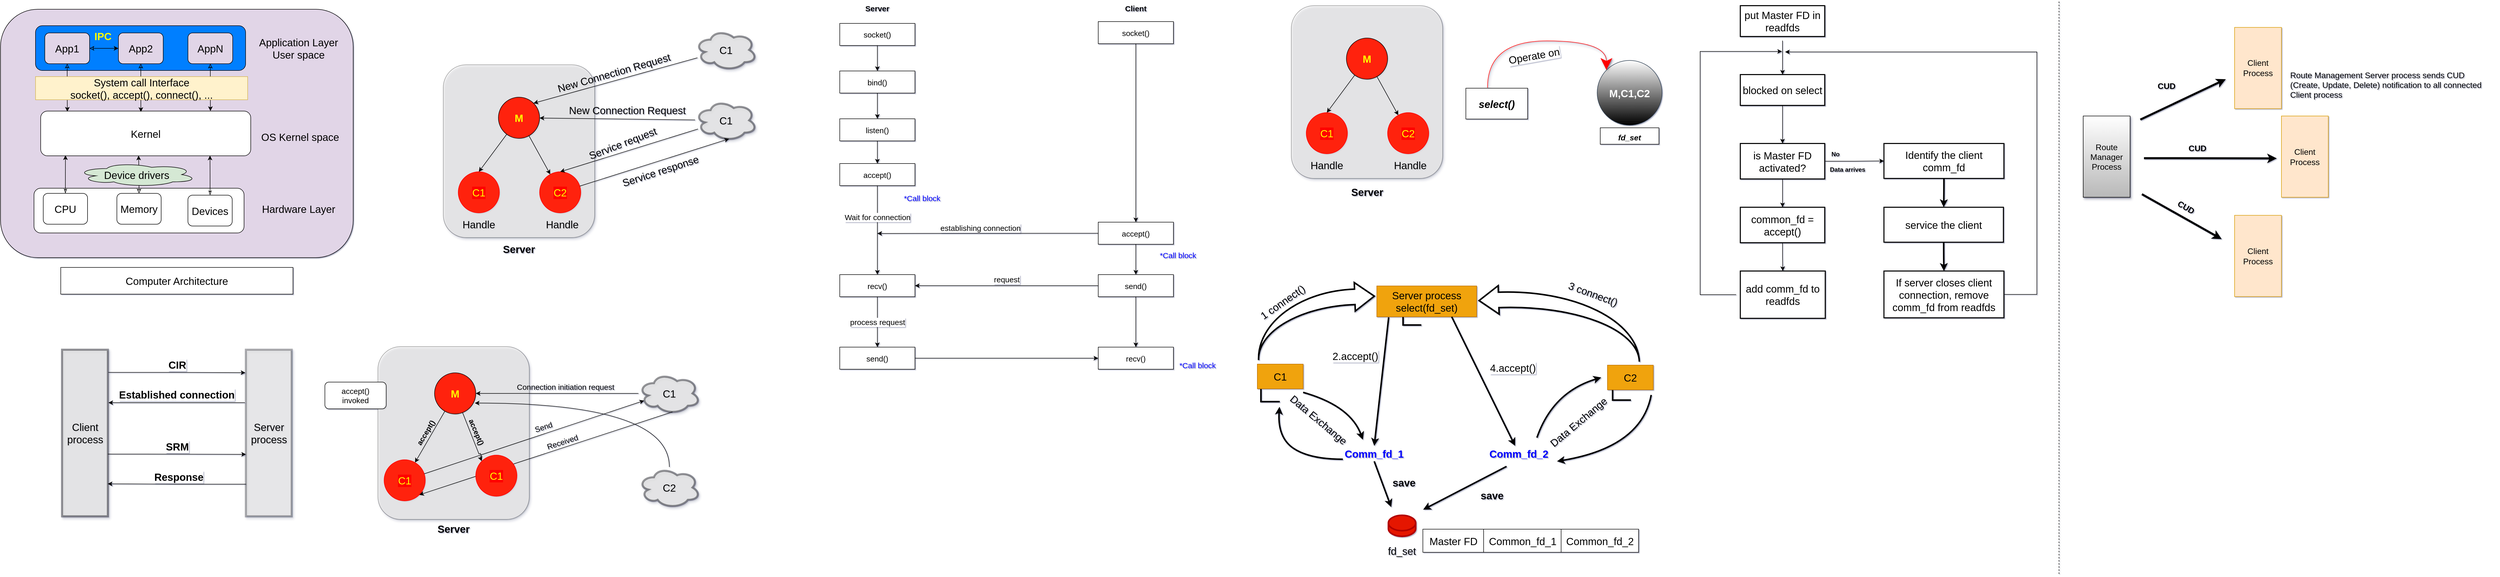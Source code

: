 <mxfile version="20.5.3" type="device"><diagram id="HUkbT1Ny8ifAl-8iBvwa" name="Page-1"><mxGraphModel dx="1184" dy="648" grid="0" gridSize="10" guides="1" tooltips="1" connect="1" arrows="1" fold="1" page="1" pageScale="1" pageWidth="1654" pageHeight="1169" math="0" shadow="1"><root><mxCell id="0"/><mxCell id="1" parent="0"/><mxCell id="kJW0-UCSUjA7DMB0LuVY-1" value="" style="rounded=1;whiteSpace=wrap;html=1;fillColor=#E1D5E7;" parent="1" vertex="1"><mxGeometry x="61" y="42" width="685" height="483" as="geometry"/></mxCell><mxCell id="kJW0-UCSUjA7DMB0LuVY-3" value="&lt;font style=&quot;font-size: 20px;&quot;&gt;Kernel&lt;/font&gt;" style="rounded=1;whiteSpace=wrap;html=1;" parent="1" vertex="1"><mxGeometry x="139" y="240" width="408" height="87" as="geometry"/></mxCell><mxCell id="kJW0-UCSUjA7DMB0LuVY-5" value="Application Layer&lt;br&gt;User space" style="text;html=1;strokeColor=none;fillColor=none;align=center;verticalAlign=middle;whiteSpace=wrap;rounded=0;fontSize=20;" parent="1" vertex="1"><mxGeometry x="557" y="102.5" width="166" height="30" as="geometry"/></mxCell><mxCell id="kJW0-UCSUjA7DMB0LuVY-6" value="OS Kernel space" style="text;html=1;strokeColor=none;fillColor=none;align=center;verticalAlign=middle;whiteSpace=wrap;rounded=0;fontSize=20;" parent="1" vertex="1"><mxGeometry x="560" y="274.5" width="166" height="30" as="geometry"/></mxCell><mxCell id="kJW0-UCSUjA7DMB0LuVY-7" value="Hardware Layer" style="text;html=1;strokeColor=none;fillColor=none;align=center;verticalAlign=middle;whiteSpace=wrap;rounded=0;fontSize=20;" parent="1" vertex="1"><mxGeometry x="557" y="415" width="166" height="30" as="geometry"/></mxCell><mxCell id="kJW0-UCSUjA7DMB0LuVY-11" value="Computer Architecture" style="rounded=0;whiteSpace=wrap;html=1;fontSize=20;" parent="1" vertex="1"><mxGeometry x="178" y="544" width="451" height="52" as="geometry"/></mxCell><mxCell id="kJW0-UCSUjA7DMB0LuVY-19" value="" style="group" parent="1" vertex="1" connectable="0"><mxGeometry x="129" y="74" width="408" height="87" as="geometry"/></mxCell><mxCell id="kJW0-UCSUjA7DMB0LuVY-2" value="&lt;font style=&quot;font-size: 20px;&quot;&gt;...&lt;/font&gt;" style="rounded=1;whiteSpace=wrap;html=1;fillColor=#007FFF;" parent="kJW0-UCSUjA7DMB0LuVY-19" vertex="1"><mxGeometry width="408" height="87" as="geometry"/></mxCell><mxCell id="kJW0-UCSUjA7DMB0LuVY-25" style="edgeStyle=orthogonalEdgeStyle;rounded=0;orthogonalLoop=1;jettySize=auto;html=1;fontSize=20;startArrow=classic;startFill=0;" parent="kJW0-UCSUjA7DMB0LuVY-19" source="kJW0-UCSUjA7DMB0LuVY-12" target="kJW0-UCSUjA7DMB0LuVY-13" edge="1"><mxGeometry relative="1" as="geometry"/></mxCell><mxCell id="kJW0-UCSUjA7DMB0LuVY-12" value="App1" style="rounded=1;whiteSpace=wrap;html=1;fontSize=20;fillColor=#E1D5E7;" parent="kJW0-UCSUjA7DMB0LuVY-19" vertex="1"><mxGeometry x="18" y="14" width="87" height="60" as="geometry"/></mxCell><mxCell id="kJW0-UCSUjA7DMB0LuVY-13" value="App2" style="rounded=1;whiteSpace=wrap;html=1;fontSize=20;fillColor=#E1D5E7;" parent="kJW0-UCSUjA7DMB0LuVY-19" vertex="1"><mxGeometry x="161" y="14" width="87" height="60" as="geometry"/></mxCell><mxCell id="kJW0-UCSUjA7DMB0LuVY-14" value="AppN" style="rounded=1;whiteSpace=wrap;html=1;fontSize=20;fillColor=#E1D5E7;" parent="kJW0-UCSUjA7DMB0LuVY-19" vertex="1"><mxGeometry x="296" y="14" width="87" height="60" as="geometry"/></mxCell><mxCell id="kJW0-UCSUjA7DMB0LuVY-26" value="IPC" style="text;html=1;strokeColor=none;fillColor=none;align=center;verticalAlign=middle;whiteSpace=wrap;rounded=0;fontSize=20;fontStyle=1;fontColor=#FFFF00;" parent="kJW0-UCSUjA7DMB0LuVY-19" vertex="1"><mxGeometry x="101" y="5" width="60" height="30" as="geometry"/></mxCell><mxCell id="kJW0-UCSUjA7DMB0LuVY-20" value="" style="group" parent="1" vertex="1" connectable="0"><mxGeometry x="126" y="390" width="408" height="87" as="geometry"/></mxCell><mxCell id="kJW0-UCSUjA7DMB0LuVY-4" value="" style="rounded=1;whiteSpace=wrap;html=1;" parent="kJW0-UCSUjA7DMB0LuVY-20" vertex="1"><mxGeometry width="408" height="87" as="geometry"/></mxCell><mxCell id="kJW0-UCSUjA7DMB0LuVY-8" value="CPU" style="rounded=1;whiteSpace=wrap;html=1;fontSize=20;" parent="kJW0-UCSUjA7DMB0LuVY-20" vertex="1"><mxGeometry x="18" y="10" width="86" height="60" as="geometry"/></mxCell><mxCell id="kJW0-UCSUjA7DMB0LuVY-9" value="Memory" style="rounded=1;whiteSpace=wrap;html=1;fontSize=20;" parent="kJW0-UCSUjA7DMB0LuVY-20" vertex="1"><mxGeometry x="161" y="10" width="86" height="60" as="geometry"/></mxCell><mxCell id="kJW0-UCSUjA7DMB0LuVY-10" value="Devices" style="rounded=1;whiteSpace=wrap;html=1;fontSize=20;" parent="kJW0-UCSUjA7DMB0LuVY-20" vertex="1"><mxGeometry x="299" y="13.5" width="86" height="60" as="geometry"/></mxCell><mxCell id="kJW0-UCSUjA7DMB0LuVY-21" style="edgeStyle=orthogonalEdgeStyle;rounded=0;orthogonalLoop=1;jettySize=auto;html=1;entryX=0.118;entryY=0.989;entryDx=0;entryDy=0;entryPerimeter=0;fontSize=20;startArrow=classicThin;startFill=0;" parent="1" source="kJW0-UCSUjA7DMB0LuVY-8" target="kJW0-UCSUjA7DMB0LuVY-3" edge="1"><mxGeometry relative="1" as="geometry"/></mxCell><mxCell id="kJW0-UCSUjA7DMB0LuVY-22" style="edgeStyle=orthogonalEdgeStyle;rounded=0;orthogonalLoop=1;jettySize=auto;html=1;entryX=0.466;entryY=0.995;entryDx=0;entryDy=0;entryPerimeter=0;fontSize=20;startArrow=classic;startFill=0;" parent="1" source="kJW0-UCSUjA7DMB0LuVY-9" target="kJW0-UCSUjA7DMB0LuVY-3" edge="1"><mxGeometry relative="1" as="geometry"/></mxCell><mxCell id="kJW0-UCSUjA7DMB0LuVY-18" value="Device drivers" style="ellipse;shape=cloud;whiteSpace=wrap;html=1;fontSize=20;fillColor=#D5E8D4;" parent="1" vertex="1"><mxGeometry x="209" y="340" width="233" height="47" as="geometry"/></mxCell><mxCell id="kJW0-UCSUjA7DMB0LuVY-23" style="edgeStyle=orthogonalEdgeStyle;rounded=0;orthogonalLoop=1;jettySize=auto;html=1;entryX=0.806;entryY=0.995;entryDx=0;entryDy=0;entryPerimeter=0;fontSize=20;startArrow=classicThin;startFill=0;" parent="1" source="kJW0-UCSUjA7DMB0LuVY-10" target="kJW0-UCSUjA7DMB0LuVY-3" edge="1"><mxGeometry relative="1" as="geometry"/></mxCell><mxCell id="kJW0-UCSUjA7DMB0LuVY-27" style="edgeStyle=orthogonalEdgeStyle;rounded=0;orthogonalLoop=1;jettySize=auto;html=1;entryX=0.127;entryY=0.011;entryDx=0;entryDy=0;entryPerimeter=0;fontSize=20;fontColor=#FFFF00;startArrow=classic;startFill=0;" parent="1" source="kJW0-UCSUjA7DMB0LuVY-12" target="kJW0-UCSUjA7DMB0LuVY-3" edge="1"><mxGeometry relative="1" as="geometry"/></mxCell><mxCell id="kJW0-UCSUjA7DMB0LuVY-28" style="edgeStyle=orthogonalEdgeStyle;rounded=0;orthogonalLoop=1;jettySize=auto;html=1;entryX=0.477;entryY=0.018;entryDx=0;entryDy=0;entryPerimeter=0;fontSize=20;fontColor=#FFFF00;startArrow=classic;startFill=0;" parent="1" source="kJW0-UCSUjA7DMB0LuVY-13" target="kJW0-UCSUjA7DMB0LuVY-3" edge="1"><mxGeometry relative="1" as="geometry"/></mxCell><mxCell id="kJW0-UCSUjA7DMB0LuVY-29" style="edgeStyle=orthogonalEdgeStyle;rounded=0;orthogonalLoop=1;jettySize=auto;html=1;entryX=0.808;entryY=-0.002;entryDx=0;entryDy=0;entryPerimeter=0;fontSize=20;fontColor=#FFFF00;startArrow=classic;startFill=0;" parent="1" source="kJW0-UCSUjA7DMB0LuVY-14" target="kJW0-UCSUjA7DMB0LuVY-3" edge="1"><mxGeometry relative="1" as="geometry"/></mxCell><mxCell id="kJW0-UCSUjA7DMB0LuVY-32" value="System call Interface&lt;br&gt;socket(), accept(), connect(), ..." style="rounded=0;whiteSpace=wrap;html=1;labelBackgroundColor=#;fillStyle=auto;fontSize=20;fillColor=#fff2cc;strokeColor=#d6b656;" parent="1" vertex="1"><mxGeometry x="129" y="173" width="412" height="45" as="geometry"/></mxCell><mxCell id="kJW0-UCSUjA7DMB0LuVY-47" value="" style="group" parent="1" vertex="1" connectable="0"><mxGeometry x="180.5" y="704" width="446" height="324" as="geometry"/></mxCell><mxCell id="kJW0-UCSUjA7DMB0LuVY-34" value="Client process" style="rounded=0;whiteSpace=wrap;html=1;labelBackgroundColor=#;fillStyle=auto;fontSize=20;fontColor=#000000;fillColor=#FFFFFF;gradientColor=none;shadow=1;strokeWidth=4;opacity=40;" parent="kJW0-UCSUjA7DMB0LuVY-47" vertex="1"><mxGeometry width="89" height="324" as="geometry"/></mxCell><mxCell id="kJW0-UCSUjA7DMB0LuVY-38" style="edgeStyle=orthogonalEdgeStyle;rounded=0;orthogonalLoop=1;jettySize=auto;html=1;entryX=1.011;entryY=0.318;entryDx=0;entryDy=0;fontSize=20;fontColor=#000000;startArrow=none;startFill=0;entryPerimeter=0;exitX=-0.022;exitY=0.318;exitDx=0;exitDy=0;exitPerimeter=0;" parent="kJW0-UCSUjA7DMB0LuVY-47" source="kJW0-UCSUjA7DMB0LuVY-37" target="kJW0-UCSUjA7DMB0LuVY-34" edge="1"><mxGeometry relative="1" as="geometry"><mxPoint x="350" y="103" as="sourcePoint"/></mxGeometry></mxCell><mxCell id="kJW0-UCSUjA7DMB0LuVY-42" value="Established connection" style="edgeLabel;html=1;align=center;verticalAlign=middle;resizable=0;points=[];fontSize=20;fontColor=#000000;fontStyle=1" parent="kJW0-UCSUjA7DMB0LuVY-38" vertex="1" connectable="0"><mxGeometry x="-0.061" relative="1" as="geometry"><mxPoint x="-8" y="-16" as="offset"/></mxGeometry></mxCell><mxCell id="kJW0-UCSUjA7DMB0LuVY-41" style="edgeStyle=orthogonalEdgeStyle;rounded=0;orthogonalLoop=1;jettySize=auto;html=1;entryX=0.997;entryY=0.805;entryDx=0;entryDy=0;entryPerimeter=0;fontSize=20;fontColor=#000000;startArrow=none;startFill=0;exitX=0.006;exitY=0.807;exitDx=0;exitDy=0;exitPerimeter=0;" parent="kJW0-UCSUjA7DMB0LuVY-47" source="kJW0-UCSUjA7DMB0LuVY-37" target="kJW0-UCSUjA7DMB0LuVY-34" edge="1"><mxGeometry relative="1" as="geometry"><mxPoint x="350" y="261" as="sourcePoint"/></mxGeometry></mxCell><mxCell id="kJW0-UCSUjA7DMB0LuVY-46" value="Response" style="edgeLabel;html=1;align=center;verticalAlign=middle;resizable=0;points=[];fontSize=20;fontColor=#000000;fontStyle=1" parent="kJW0-UCSUjA7DMB0LuVY-41" vertex="1" connectable="0"><mxGeometry x="0.136" relative="1" as="geometry"><mxPoint x="21" y="-14" as="offset"/></mxGeometry></mxCell><mxCell id="kJW0-UCSUjA7DMB0LuVY-37" value="Server process" style="rounded=0;whiteSpace=wrap;html=1;labelBackgroundColor=#;fillStyle=auto;fontSize=20;fontColor=#000000;fillColor=#FFFFFF;opacity=30;shadow=1;strokeWidth=4;" parent="kJW0-UCSUjA7DMB0LuVY-47" vertex="1"><mxGeometry x="357" width="89" height="324" as="geometry"/></mxCell><mxCell id="kJW0-UCSUjA7DMB0LuVY-36" value="" style="edgeStyle=orthogonalEdgeStyle;rounded=0;orthogonalLoop=1;jettySize=auto;html=1;fontSize=20;fontColor=#000000;startArrow=none;startFill=0;exitX=1.011;exitY=0.136;exitDx=0;exitDy=0;exitPerimeter=0;entryX=-0.01;entryY=0.138;entryDx=0;entryDy=0;entryPerimeter=0;" parent="kJW0-UCSUjA7DMB0LuVY-47" source="kJW0-UCSUjA7DMB0LuVY-34" target="kJW0-UCSUjA7DMB0LuVY-37" edge="1"><mxGeometry x="-0.001" y="16" relative="1" as="geometry"><mxPoint x="345" y="81.75" as="targetPoint"/><Array as="points"><mxPoint x="219" y="44"/></Array><mxPoint as="offset"/></mxGeometry></mxCell><mxCell id="kJW0-UCSUjA7DMB0LuVY-43" value="CIR" style="edgeLabel;html=1;align=center;verticalAlign=middle;resizable=0;points=[];fontSize=20;fontColor=#000000;fontStyle=1" parent="kJW0-UCSUjA7DMB0LuVY-36" vertex="1" connectable="0"><mxGeometry x="0.164" y="1" relative="1" as="geometry"><mxPoint x="-22" y="-14" as="offset"/></mxGeometry></mxCell><mxCell id="kJW0-UCSUjA7DMB0LuVY-39" style="edgeStyle=orthogonalEdgeStyle;rounded=0;orthogonalLoop=1;jettySize=auto;html=1;entryX=0.003;entryY=0.628;entryDx=0;entryDy=0;entryPerimeter=0;fontSize=20;fontColor=#000000;startArrow=none;startFill=0;" parent="kJW0-UCSUjA7DMB0LuVY-47" source="kJW0-UCSUjA7DMB0LuVY-34" target="kJW0-UCSUjA7DMB0LuVY-37" edge="1"><mxGeometry relative="1" as="geometry"><Array as="points"><mxPoint x="162" y="203"/><mxPoint x="162" y="203"/></Array></mxGeometry></mxCell><mxCell id="kJW0-UCSUjA7DMB0LuVY-45" value="SRM" style="edgeLabel;html=1;align=center;verticalAlign=middle;resizable=0;points=[];fontSize=20;fontColor=#000000;fontStyle=1" parent="kJW0-UCSUjA7DMB0LuVY-39" vertex="1" connectable="0"><mxGeometry x="-0.248" relative="1" as="geometry"><mxPoint x="33" y="-15" as="offset"/></mxGeometry></mxCell><mxCell id="mNY8dkqLTUmRUir92M0V-56" value="" style="group" parent="1" vertex="1" connectable="0"><mxGeometry x="1691" y="25" width="735" height="724" as="geometry"/></mxCell><mxCell id="mNY8dkqLTUmRUir92M0V-20" value="socket()" style="rounded=0;whiteSpace=wrap;html=1;labelBackgroundColor=none;fontSize=15;" parent="mNY8dkqLTUmRUir92M0V-56" vertex="1"><mxGeometry y="44.5" width="146" height="43" as="geometry"/></mxCell><mxCell id="mNY8dkqLTUmRUir92M0V-21" value="socket()" style="rounded=0;whiteSpace=wrap;html=1;labelBackgroundColor=none;fontSize=15;" parent="mNY8dkqLTUmRUir92M0V-56" vertex="1"><mxGeometry x="502" y="41" width="146" height="43" as="geometry"/></mxCell><mxCell id="mNY8dkqLTUmRUir92M0V-22" value="bind()" style="rounded=0;whiteSpace=wrap;html=1;labelBackgroundColor=none;fontSize=15;" parent="mNY8dkqLTUmRUir92M0V-56" vertex="1"><mxGeometry y="137" width="146" height="43" as="geometry"/></mxCell><mxCell id="mNY8dkqLTUmRUir92M0V-24" style="edgeStyle=none;rounded=0;sketch=0;jumpStyle=sharp;orthogonalLoop=1;jettySize=auto;html=1;entryX=0.5;entryY=0;entryDx=0;entryDy=0;fontSize=15;" parent="mNY8dkqLTUmRUir92M0V-56" source="mNY8dkqLTUmRUir92M0V-20" target="mNY8dkqLTUmRUir92M0V-22" edge="1"><mxGeometry relative="1" as="geometry"/></mxCell><mxCell id="mNY8dkqLTUmRUir92M0V-26" value="listen()" style="rounded=0;whiteSpace=wrap;html=1;labelBackgroundColor=none;fontSize=15;" parent="mNY8dkqLTUmRUir92M0V-56" vertex="1"><mxGeometry y="230" width="146" height="43" as="geometry"/></mxCell><mxCell id="mNY8dkqLTUmRUir92M0V-25" value="" style="edgeStyle=none;rounded=0;sketch=0;jumpStyle=sharp;orthogonalLoop=1;jettySize=auto;html=1;fontSize=15;entryX=0.5;entryY=0;entryDx=0;entryDy=0;" parent="mNY8dkqLTUmRUir92M0V-56" source="mNY8dkqLTUmRUir92M0V-22" target="mNY8dkqLTUmRUir92M0V-26" edge="1"><mxGeometry relative="1" as="geometry"><mxPoint x="73" y="238.5" as="targetPoint"/></mxGeometry></mxCell><mxCell id="mNY8dkqLTUmRUir92M0V-28" value="accept()" style="rounded=0;whiteSpace=wrap;html=1;labelBackgroundColor=none;fontSize=15;" parent="mNY8dkqLTUmRUir92M0V-56" vertex="1"><mxGeometry y="317" width="146" height="43" as="geometry"/></mxCell><mxCell id="mNY8dkqLTUmRUir92M0V-29" value="" style="edgeStyle=none;rounded=0;sketch=0;jumpStyle=sharp;orthogonalLoop=1;jettySize=auto;html=1;fontSize=15;" parent="mNY8dkqLTUmRUir92M0V-56" source="mNY8dkqLTUmRUir92M0V-26" target="mNY8dkqLTUmRUir92M0V-28" edge="1"><mxGeometry relative="1" as="geometry"/></mxCell><mxCell id="mNY8dkqLTUmRUir92M0V-30" value="recv()" style="rounded=0;whiteSpace=wrap;html=1;labelBackgroundColor=none;fontSize=15;" parent="mNY8dkqLTUmRUir92M0V-56" vertex="1"><mxGeometry y="533" width="146" height="43" as="geometry"/></mxCell><mxCell id="mNY8dkqLTUmRUir92M0V-31" style="edgeStyle=none;rounded=0;sketch=0;jumpStyle=sharp;orthogonalLoop=1;jettySize=auto;html=1;fontSize=15;" parent="mNY8dkqLTUmRUir92M0V-56" source="mNY8dkqLTUmRUir92M0V-28" target="mNY8dkqLTUmRUir92M0V-30" edge="1"><mxGeometry relative="1" as="geometry"/></mxCell><mxCell id="mNY8dkqLTUmRUir92M0V-32" value="Wait for connection" style="edgeLabel;html=1;align=center;verticalAlign=middle;resizable=0;points=[];fontSize=15;" parent="mNY8dkqLTUmRUir92M0V-31" vertex="1" connectable="0"><mxGeometry x="-0.496" y="-1" relative="1" as="geometry"><mxPoint x="1" y="17" as="offset"/></mxGeometry></mxCell><mxCell id="mNY8dkqLTUmRUir92M0V-38" style="edgeStyle=none;rounded=0;sketch=0;jumpStyle=sharp;orthogonalLoop=1;jettySize=auto;html=1;fontSize=15;" parent="mNY8dkqLTUmRUir92M0V-56" source="mNY8dkqLTUmRUir92M0V-33" edge="1"><mxGeometry relative="1" as="geometry"><mxPoint x="73" y="453" as="targetPoint"/></mxGeometry></mxCell><mxCell id="mNY8dkqLTUmRUir92M0V-39" value="establishing connection" style="edgeLabel;html=1;align=center;verticalAlign=middle;resizable=0;points=[];fontSize=15;" parent="mNY8dkqLTUmRUir92M0V-38" vertex="1" connectable="0"><mxGeometry x="0.158" y="-1" relative="1" as="geometry"><mxPoint x="19" y="-10" as="offset"/></mxGeometry></mxCell><mxCell id="mNY8dkqLTUmRUir92M0V-33" value="accept()" style="rounded=0;whiteSpace=wrap;html=1;labelBackgroundColor=none;fontSize=15;" parent="mNY8dkqLTUmRUir92M0V-56" vertex="1"><mxGeometry x="502" y="431" width="146" height="43" as="geometry"/></mxCell><mxCell id="mNY8dkqLTUmRUir92M0V-34" style="edgeStyle=none;rounded=0;sketch=0;jumpStyle=sharp;orthogonalLoop=1;jettySize=auto;html=1;fontSize=15;" parent="mNY8dkqLTUmRUir92M0V-56" source="mNY8dkqLTUmRUir92M0V-21" target="mNY8dkqLTUmRUir92M0V-33" edge="1"><mxGeometry relative="1" as="geometry"/></mxCell><mxCell id="mNY8dkqLTUmRUir92M0V-41" style="edgeStyle=none;rounded=0;sketch=0;jumpStyle=sharp;orthogonalLoop=1;jettySize=auto;html=1;fontSize=15;" parent="mNY8dkqLTUmRUir92M0V-56" source="mNY8dkqLTUmRUir92M0V-40" target="mNY8dkqLTUmRUir92M0V-30" edge="1"><mxGeometry relative="1" as="geometry"/></mxCell><mxCell id="mNY8dkqLTUmRUir92M0V-45" value="request" style="edgeLabel;html=1;align=center;verticalAlign=middle;resizable=0;points=[];fontSize=15;fontColor=#000000;" parent="mNY8dkqLTUmRUir92M0V-41" vertex="1" connectable="0"><mxGeometry x="0.329" y="-2" relative="1" as="geometry"><mxPoint x="58" y="-11" as="offset"/></mxGeometry></mxCell><mxCell id="mNY8dkqLTUmRUir92M0V-40" value="send()" style="rounded=0;whiteSpace=wrap;html=1;labelBackgroundColor=none;fontSize=15;" parent="mNY8dkqLTUmRUir92M0V-56" vertex="1"><mxGeometry x="502" y="533" width="146" height="43" as="geometry"/></mxCell><mxCell id="mNY8dkqLTUmRUir92M0V-42" value="" style="edgeStyle=none;rounded=0;sketch=0;jumpStyle=sharp;orthogonalLoop=1;jettySize=auto;html=1;fontSize=15;" parent="mNY8dkqLTUmRUir92M0V-56" source="mNY8dkqLTUmRUir92M0V-33" target="mNY8dkqLTUmRUir92M0V-40" edge="1"><mxGeometry relative="1" as="geometry"/></mxCell><mxCell id="mNY8dkqLTUmRUir92M0V-43" value="*Call block" style="text;html=1;strokeColor=none;fillColor=none;align=center;verticalAlign=middle;whiteSpace=wrap;rounded=0;labelBackgroundColor=none;fontSize=15;fontColor=#0000FF;" parent="mNY8dkqLTUmRUir92M0V-56" vertex="1"><mxGeometry x="120" y="369" width="80" height="30" as="geometry"/></mxCell><mxCell id="mNY8dkqLTUmRUir92M0V-44" value="*Call block" style="text;html=1;strokeColor=none;fillColor=none;align=center;verticalAlign=middle;whiteSpace=wrap;rounded=0;labelBackgroundColor=none;fontSize=15;fontColor=#0000FF;" parent="mNY8dkqLTUmRUir92M0V-56" vertex="1"><mxGeometry x="617" y="480" width="80" height="30" as="geometry"/></mxCell><mxCell id="mNY8dkqLTUmRUir92M0V-46" value="send()" style="rounded=0;whiteSpace=wrap;html=1;labelBackgroundColor=none;fontSize=15;" parent="mNY8dkqLTUmRUir92M0V-56" vertex="1"><mxGeometry y="674" width="146" height="43" as="geometry"/></mxCell><mxCell id="mNY8dkqLTUmRUir92M0V-47" style="edgeStyle=none;rounded=0;sketch=0;jumpStyle=sharp;orthogonalLoop=1;jettySize=auto;html=1;fontSize=15;fontColor=#000000;" parent="mNY8dkqLTUmRUir92M0V-56" source="mNY8dkqLTUmRUir92M0V-30" target="mNY8dkqLTUmRUir92M0V-46" edge="1"><mxGeometry relative="1" as="geometry"/></mxCell><mxCell id="mNY8dkqLTUmRUir92M0V-48" value="process request" style="edgeLabel;html=1;align=center;verticalAlign=middle;resizable=0;points=[];fontSize=15;fontColor=#000000;" parent="mNY8dkqLTUmRUir92M0V-47" vertex="1" connectable="0"><mxGeometry x="-0.394" relative="1" as="geometry"><mxPoint y="19" as="offset"/></mxGeometry></mxCell><mxCell id="mNY8dkqLTUmRUir92M0V-49" value="recv()" style="rounded=0;whiteSpace=wrap;html=1;labelBackgroundColor=none;fontSize=15;" parent="mNY8dkqLTUmRUir92M0V-56" vertex="1"><mxGeometry x="502" y="674" width="146" height="43" as="geometry"/></mxCell><mxCell id="mNY8dkqLTUmRUir92M0V-51" style="edgeStyle=none;rounded=0;sketch=0;jumpStyle=sharp;orthogonalLoop=1;jettySize=auto;html=1;fontSize=15;fontColor=#000000;" parent="mNY8dkqLTUmRUir92M0V-56" source="mNY8dkqLTUmRUir92M0V-40" target="mNY8dkqLTUmRUir92M0V-49" edge="1"><mxGeometry relative="1" as="geometry"/></mxCell><mxCell id="mNY8dkqLTUmRUir92M0V-50" style="edgeStyle=none;rounded=0;sketch=0;jumpStyle=sharp;orthogonalLoop=1;jettySize=auto;html=1;fontSize=15;fontColor=#000000;" parent="mNY8dkqLTUmRUir92M0V-56" source="mNY8dkqLTUmRUir92M0V-46" target="mNY8dkqLTUmRUir92M0V-49" edge="1"><mxGeometry relative="1" as="geometry"/></mxCell><mxCell id="mNY8dkqLTUmRUir92M0V-52" value="*Call block" style="text;html=1;strokeColor=none;fillColor=none;align=center;verticalAlign=middle;whiteSpace=wrap;rounded=0;labelBackgroundColor=none;fontSize=15;fontColor=#0000FF;" parent="mNY8dkqLTUmRUir92M0V-56" vertex="1"><mxGeometry x="655" y="694" width="80" height="30" as="geometry"/></mxCell><mxCell id="mNY8dkqLTUmRUir92M0V-53" value="Server" style="text;html=1;strokeColor=none;fillColor=none;align=center;verticalAlign=middle;whiteSpace=wrap;rounded=0;labelBackgroundColor=none;fontSize=15;fontColor=#000000;fontStyle=1" parent="mNY8dkqLTUmRUir92M0V-56" vertex="1"><mxGeometry x="43" width="60" height="30" as="geometry"/></mxCell><mxCell id="mNY8dkqLTUmRUir92M0V-55" value="Client" style="text;html=1;strokeColor=none;fillColor=none;align=center;verticalAlign=middle;whiteSpace=wrap;rounded=0;labelBackgroundColor=none;fontSize=15;fontColor=#000000;fontStyle=1" parent="mNY8dkqLTUmRUir92M0V-56" vertex="1"><mxGeometry x="545" width="60" height="30" as="geometry"/></mxCell><mxCell id="-OW3cuvHAQgbdQPlX06q-26" value="" style="shape=cylinder3;whiteSpace=wrap;html=1;boundedLbl=1;backgroundOutline=1;size=15;fontSize=20;fillColor=#e51400;fontColor=#ffffff;strokeColor=#B20000;strokeWidth=3;" parent="1" vertex="1"><mxGeometry x="2756.5" y="1026" width="53" height="41" as="geometry"/></mxCell><mxCell id="-OW3cuvHAQgbdQPlX06q-27" value="fd_set" style="text;html=1;strokeColor=none;fillColor=none;align=center;verticalAlign=middle;whiteSpace=wrap;rounded=0;fontSize=20;" parent="1" vertex="1"><mxGeometry x="2753" y="1080" width="60" height="30" as="geometry"/></mxCell><mxCell id="-OW3cuvHAQgbdQPlX06q-28" value="Master FD" style="rounded=0;whiteSpace=wrap;html=1;fontSize=20;fillColor=default;gradientColor=none;" parent="1" vertex="1"><mxGeometry x="2823.5" y="1053" width="118" height="45" as="geometry"/></mxCell><mxCell id="-OW3cuvHAQgbdQPlX06q-30" value="" style="group" parent="1" vertex="1" connectable="0"><mxGeometry x="2568" y="35" width="720" height="377" as="geometry"/></mxCell><mxCell id="-OW3cuvHAQgbdQPlX06q-8" value="" style="rounded=1;whiteSpace=wrap;html=1;shadow=1;labelBackgroundColor=#;fillStyle=auto;strokeWidth=1;fontSize=20;fontColor=#000000;fillColor=#FFFFFF;gradientColor=none;opacity=40;" parent="-OW3cuvHAQgbdQPlX06q-30" vertex="1"><mxGeometry width="294" height="336" as="geometry"/></mxCell><mxCell id="-OW3cuvHAQgbdQPlX06q-12" value="&lt;b&gt;&lt;font color=&quot;#ffff00&quot;&gt;M&lt;/font&gt;&lt;/b&gt;" style="ellipse;whiteSpace=wrap;html=1;aspect=fixed;rounded=0;shadow=0;labelBackgroundColor=#;fillStyle=auto;strokeWidth=1;fontSize=20;fontColor=#000000;fillColor=#FF2008;gradientColor=none;" parent="-OW3cuvHAQgbdQPlX06q-30" vertex="1"><mxGeometry x="107" y="63" width="80" height="80" as="geometry"/></mxCell><mxCell id="-OW3cuvHAQgbdQPlX06q-13" value="C1" style="ellipse;whiteSpace=wrap;html=1;aspect=fixed;rounded=0;shadow=0;labelBackgroundColor=#FF0000;fillStyle=auto;strokeColor=#FF0000;strokeWidth=1;fontSize=20;fontColor=#FFFF00;fillColor=#FF2008;gradientColor=none;" parent="-OW3cuvHAQgbdQPlX06q-30" vertex="1"><mxGeometry x="29" y="208" width="80" height="80" as="geometry"/></mxCell><mxCell id="-OW3cuvHAQgbdQPlX06q-10" style="edgeStyle=none;rounded=0;orthogonalLoop=1;jettySize=auto;html=1;entryX=0.5;entryY=0;entryDx=0;entryDy=0;fontSize=20;fontColor=#FFFF00;startArrow=none;startFill=0;" parent="-OW3cuvHAQgbdQPlX06q-30" source="-OW3cuvHAQgbdQPlX06q-12" target="-OW3cuvHAQgbdQPlX06q-13" edge="1"><mxGeometry relative="1" as="geometry"/></mxCell><mxCell id="-OW3cuvHAQgbdQPlX06q-14" value="C2" style="ellipse;whiteSpace=wrap;html=1;aspect=fixed;rounded=0;shadow=0;labelBackgroundColor=#FF0000;fillStyle=auto;strokeColor=#FF0000;strokeWidth=1;fontSize=20;fontColor=#FFFF00;fillColor=#FF2008;gradientColor=none;" parent="-OW3cuvHAQgbdQPlX06q-30" vertex="1"><mxGeometry x="187" y="208" width="80" height="80" as="geometry"/></mxCell><mxCell id="-OW3cuvHAQgbdQPlX06q-11" style="edgeStyle=none;rounded=0;orthogonalLoop=1;jettySize=auto;html=1;fontSize=20;fontColor=#FFFF00;startArrow=none;startFill=0;" parent="-OW3cuvHAQgbdQPlX06q-30" source="-OW3cuvHAQgbdQPlX06q-12" target="-OW3cuvHAQgbdQPlX06q-14" edge="1"><mxGeometry relative="1" as="geometry"/></mxCell><mxCell id="-OW3cuvHAQgbdQPlX06q-15" value="Handle" style="text;html=1;strokeColor=none;fillColor=none;align=center;verticalAlign=middle;whiteSpace=wrap;rounded=0;shadow=0;labelBackgroundColor=none;fillStyle=auto;strokeWidth=1;fontSize=20;fontColor=#000000;" parent="-OW3cuvHAQgbdQPlX06q-30" vertex="1"><mxGeometry x="39" y="295" width="60" height="30" as="geometry"/></mxCell><mxCell id="-OW3cuvHAQgbdQPlX06q-16" value="Handle" style="text;html=1;strokeColor=none;fillColor=none;align=center;verticalAlign=middle;whiteSpace=wrap;rounded=0;shadow=0;labelBackgroundColor=none;fillStyle=auto;strokeWidth=1;fontSize=20;fontColor=#000000;" parent="-OW3cuvHAQgbdQPlX06q-30" vertex="1"><mxGeometry x="201" y="295" width="60" height="30" as="geometry"/></mxCell><mxCell id="-OW3cuvHAQgbdQPlX06q-17" value="&lt;font style=&quot;font-size: 20px;&quot;&gt;select()&lt;/font&gt;" style="rounded=0;whiteSpace=wrap;html=1;fontStyle=3" parent="-OW3cuvHAQgbdQPlX06q-30" vertex="1"><mxGeometry x="339" y="160.5" width="120" height="60" as="geometry"/></mxCell><mxCell id="-OW3cuvHAQgbdQPlX06q-18" value="M,C1,C2" style="ellipse;whiteSpace=wrap;html=1;aspect=fixed;fontSize=20;fontStyle=1;fillColor=default;strokeColor=#314354;fontColor=#ffffff;gradientColor=default;" parent="-OW3cuvHAQgbdQPlX06q-30" vertex="1"><mxGeometry x="594" y="106.5" width="126" height="126" as="geometry"/></mxCell><mxCell id="-OW3cuvHAQgbdQPlX06q-19" style="edgeStyle=orthogonalEdgeStyle;rounded=0;orthogonalLoop=1;jettySize=auto;html=1;entryX=0;entryY=0;entryDx=0;entryDy=0;fontSize=20;curved=1;strokeColor=#FF0000;endSize=20;startSize=19;sourcePerimeterSpacing=1;sketch=0;shadow=1;" parent="-OW3cuvHAQgbdQPlX06q-30" source="-OW3cuvHAQgbdQPlX06q-17" target="-OW3cuvHAQgbdQPlX06q-18" edge="1"><mxGeometry relative="1" as="geometry"><Array as="points"><mxPoint x="381" y="68.5"/><mxPoint x="612" y="68.5"/><mxPoint x="612" y="125.5"/></Array></mxGeometry></mxCell><mxCell id="-OW3cuvHAQgbdQPlX06q-20" value="Operate on" style="edgeLabel;html=1;align=center;verticalAlign=middle;resizable=0;points=[];fontSize=20;rotation=350;" parent="-OW3cuvHAQgbdQPlX06q-19" vertex="1" connectable="0"><mxGeometry x="-0.112" y="-3" relative="1" as="geometry"><mxPoint x="12" y="25" as="offset"/></mxGeometry></mxCell><mxCell id="-OW3cuvHAQgbdQPlX06q-21" value="&lt;font style=&quot;font-size: 15px;&quot;&gt;fd_set&lt;/font&gt;" style="rounded=0;whiteSpace=wrap;html=1;fontSize=20;fontStyle=3" parent="-OW3cuvHAQgbdQPlX06q-30" vertex="1"><mxGeometry x="600" y="237.5" width="114" height="32" as="geometry"/></mxCell><mxCell id="-OW3cuvHAQgbdQPlX06q-22" value="&lt;b&gt;&lt;font style=&quot;font-size: 20px;&quot;&gt;Server&lt;/font&gt;&lt;/b&gt;" style="text;html=1;strokeColor=none;fillColor=none;align=center;verticalAlign=middle;whiteSpace=wrap;rounded=0;fontSize=15;" parent="-OW3cuvHAQgbdQPlX06q-30" vertex="1"><mxGeometry x="108.5" y="347" width="77" height="30" as="geometry"/></mxCell><mxCell id="-OW3cuvHAQgbdQPlX06q-34" value="" style="group" parent="1" vertex="1" connectable="0"><mxGeometry x="3182" y="734" width="89" height="81" as="geometry"/></mxCell><mxCell id="-OW3cuvHAQgbdQPlX06q-33" value="" style="shape=partialRectangle;whiteSpace=wrap;html=1;bottom=0;right=0;fillColor=none;strokeWidth=3;fontSize=20;rotation=-180;flipV=0;flipH=1;" parent="-OW3cuvHAQgbdQPlX06q-34" vertex="1"><mxGeometry x="10" y="48" width="34" height="20" as="geometry"/></mxCell><mxCell id="-OW3cuvHAQgbdQPlX06q-25" value="C2" style="rounded=0;whiteSpace=wrap;html=1;fontSize=20;fillColor=#f0a30a;fontColor=#000000;strokeColor=#BD7000;" parent="-OW3cuvHAQgbdQPlX06q-34" vertex="1"><mxGeometry width="89" height="48" as="geometry"/></mxCell><mxCell id="-OW3cuvHAQgbdQPlX06q-35" value="" style="group" parent="1" vertex="1" connectable="0"><mxGeometry x="2734" y="580" width="194" height="95" as="geometry"/></mxCell><mxCell id="-OW3cuvHAQgbdQPlX06q-32" value="" style="shape=partialRectangle;whiteSpace=wrap;html=1;bottom=0;right=0;fillColor=none;strokeWidth=3;fontSize=20;rotation=-180;flipV=0;flipH=1;" parent="-OW3cuvHAQgbdQPlX06q-35" vertex="1"><mxGeometry x="51" y="62" width="34" height="14" as="geometry"/></mxCell><mxCell id="-OW3cuvHAQgbdQPlX06q-23" value="Server process&lt;br&gt;select(fd_set)" style="rounded=0;whiteSpace=wrap;html=1;fontSize=20;fillColor=#f0a30a;fontColor=#000000;strokeColor=#BD7000;" parent="-OW3cuvHAQgbdQPlX06q-35" vertex="1"><mxGeometry width="194" height="60" as="geometry"/></mxCell><mxCell id="-OW3cuvHAQgbdQPlX06q-37" value="" style="html=1;shadow=0;dashed=0;align=center;verticalAlign=middle;shape=mxgraph.arrows2.jumpInArrow;dy=15;dx=38;arrowHead=55.35;strokeWidth=3;fontSize=20;fillColor=default;gradientColor=none;rotation=-2;" parent="1" vertex="1"><mxGeometry x="2501.85" y="576.18" width="229" height="144.12" as="geometry"/></mxCell><mxCell id="-OW3cuvHAQgbdQPlX06q-38" value="1 connect()" style="text;html=1;strokeColor=none;fillColor=none;align=center;verticalAlign=middle;whiteSpace=wrap;rounded=0;fontSize=20;rotation=-35;" parent="1" vertex="1"><mxGeometry x="2497.5" y="596" width="106" height="30" as="geometry"/></mxCell><mxCell id="-OW3cuvHAQgbdQPlX06q-39" value="Comm_fd_1" style="text;html=1;strokeColor=none;fillColor=none;align=center;verticalAlign=middle;whiteSpace=wrap;rounded=0;fontSize=20;fontStyle=1;fontColor=#0000FF;" parent="1" vertex="1"><mxGeometry x="2699" y="891" width="60" height="30" as="geometry"/></mxCell><mxCell id="-OW3cuvHAQgbdQPlX06q-40" value="" style="endArrow=classic;html=1;rounded=0;shadow=0;sketch=0;strokeColor=default;fontSize=20;sourcePerimeterSpacing=8;curved=1;entryX=0.5;entryY=0;entryDx=0;entryDy=0;exitX=0.119;exitY=1.017;exitDx=0;exitDy=0;exitPerimeter=0;endFill=1;strokeWidth=3;" parent="1" source="-OW3cuvHAQgbdQPlX06q-23" target="-OW3cuvHAQgbdQPlX06q-39" edge="1"><mxGeometry width="50" height="50" relative="1" as="geometry"><mxPoint x="2700" y="812" as="sourcePoint"/><mxPoint x="2750" y="762" as="targetPoint"/></mxGeometry></mxCell><mxCell id="-OW3cuvHAQgbdQPlX06q-82" value="2.accept()" style="edgeLabel;html=1;align=center;verticalAlign=middle;resizable=0;points=[];fontSize=20;fontColor=#000000;rotation=0;" parent="-OW3cuvHAQgbdQPlX06q-40" vertex="1" connectable="0"><mxGeometry x="-0.182" y="3" relative="1" as="geometry"><mxPoint x="-57" y="-28" as="offset"/></mxGeometry></mxCell><mxCell id="-OW3cuvHAQgbdQPlX06q-44" value="" style="curved=1;endArrow=classic;html=1;rounded=0;shadow=0;sketch=0;strokeColor=default;strokeWidth=3;fontSize=20;sourcePerimeterSpacing=8;" parent="1" edge="1"><mxGeometry width="50" height="50" relative="1" as="geometry"><mxPoint x="2591" y="787" as="sourcePoint"/><mxPoint x="2707" y="879" as="targetPoint"/><Array as="points"><mxPoint x="2683" y="813"/></Array></mxGeometry></mxCell><mxCell id="-OW3cuvHAQgbdQPlX06q-45" value="" style="curved=1;endArrow=classic;html=1;rounded=0;shadow=0;sketch=0;strokeColor=default;strokeWidth=3;fontSize=20;sourcePerimeterSpacing=8;" parent="1" edge="1"><mxGeometry width="50" height="50" relative="1" as="geometry"><mxPoint x="2668" y="917" as="sourcePoint"/><mxPoint x="2545" y="815" as="targetPoint"/><Array as="points"><mxPoint x="2604" y="917"/><mxPoint x="2541" y="875"/></Array></mxGeometry></mxCell><mxCell id="-OW3cuvHAQgbdQPlX06q-46" value="Data Exchange" style="text;html=1;strokeColor=none;fillColor=none;align=center;verticalAlign=middle;whiteSpace=wrap;rounded=0;strokeWidth=3;fontSize=20;rotation=40;" parent="1" vertex="1"><mxGeometry x="2546" y="825" width="151" height="30" as="geometry"/></mxCell><mxCell id="-OW3cuvHAQgbdQPlX06q-49" value="" style="group" parent="1" vertex="1" connectable="0"><mxGeometry x="2502" y="732" width="89" height="73" as="geometry"/></mxCell><mxCell id="-OW3cuvHAQgbdQPlX06q-31" value="" style="shape=partialRectangle;whiteSpace=wrap;html=1;bottom=0;right=0;fillColor=none;strokeWidth=3;fontSize=20;rotation=-180;flipV=0;flipH=1;" parent="-OW3cuvHAQgbdQPlX06q-49" vertex="1"><mxGeometry x="7" y="48" width="35" height="25" as="geometry"/></mxCell><mxCell id="-OW3cuvHAQgbdQPlX06q-24" value="C1" style="rounded=0;whiteSpace=wrap;html=1;fontSize=20;fillColor=#f0a30a;fontColor=#000000;strokeColor=#BD7000;" parent="-OW3cuvHAQgbdQPlX06q-49" vertex="1"><mxGeometry width="89" height="48" as="geometry"/></mxCell><mxCell id="-OW3cuvHAQgbdQPlX06q-50" value="" style="endArrow=classic;html=1;rounded=0;shadow=0;sketch=0;strokeColor=default;fontSize=20;sourcePerimeterSpacing=8;curved=1;exitX=0.5;exitY=1;exitDx=0;exitDy=0;endFill=1;strokeWidth=3;" parent="1" source="-OW3cuvHAQgbdQPlX06q-39" edge="1"><mxGeometry width="50" height="50" relative="1" as="geometry"><mxPoint x="2722.086" y="899" as="sourcePoint"/><mxPoint x="2762" y="1010" as="targetPoint"/></mxGeometry></mxCell><mxCell id="-OW3cuvHAQgbdQPlX06q-51" value="save" style="text;html=1;strokeColor=none;fillColor=none;align=center;verticalAlign=middle;whiteSpace=wrap;rounded=0;fontSize=20;fontStyle=1" parent="1" vertex="1"><mxGeometry x="2756.5" y="947" width="60" height="30" as="geometry"/></mxCell><mxCell id="-OW3cuvHAQgbdQPlX06q-77" value="Common_fd_1" style="rounded=0;whiteSpace=wrap;html=1;fontSize=20;fillColor=default;gradientColor=none;" parent="1" vertex="1"><mxGeometry x="2941.5" y="1053" width="150.5" height="45" as="geometry"/></mxCell><mxCell id="-OW3cuvHAQgbdQPlX06q-78" value="" style="html=1;shadow=0;dashed=0;align=center;verticalAlign=middle;shape=mxgraph.arrows2.jumpInArrow;dy=15;dx=38;arrowHead=55.35;strokeWidth=3;fontSize=20;fillColor=default;gradientColor=none;rotation=-2;flipH=1;" parent="1" vertex="1"><mxGeometry x="2934.4" y="575.42" width="306.89" height="157.34" as="geometry"/></mxCell><mxCell id="-OW3cuvHAQgbdQPlX06q-79" value="3 connect()" style="text;html=1;strokeColor=none;fillColor=none;align=center;verticalAlign=middle;whiteSpace=wrap;rounded=0;strokeWidth=2;fontSize=20;fontColor=#000000;rotation=20;" parent="1" vertex="1"><mxGeometry x="3097" y="580" width="115" height="30" as="geometry"/></mxCell><mxCell id="-OW3cuvHAQgbdQPlX06q-81" value="Comm_fd_2" style="text;html=1;strokeColor=none;fillColor=none;align=center;verticalAlign=middle;whiteSpace=wrap;rounded=0;fontSize=20;fontStyle=1;fontColor=#0000FF;" parent="1" vertex="1"><mxGeometry x="2980" y="891" width="60" height="30" as="geometry"/></mxCell><mxCell id="-OW3cuvHAQgbdQPlX06q-84" value="" style="endArrow=classic;html=1;rounded=0;shadow=0;sketch=0;strokeColor=default;fontSize=20;sourcePerimeterSpacing=8;curved=1;exitX=0.75;exitY=1;exitDx=0;exitDy=0;endFill=1;strokeWidth=3;" parent="1" source="-OW3cuvHAQgbdQPlX06q-23" target="-OW3cuvHAQgbdQPlX06q-81" edge="1"><mxGeometry width="50" height="50" relative="1" as="geometry"><mxPoint x="2913.086" y="662" as="sourcePoint"/><mxPoint x="2885" y="911.98" as="targetPoint"/></mxGeometry></mxCell><mxCell id="-OW3cuvHAQgbdQPlX06q-85" value="4.accept()" style="edgeLabel;html=1;align=center;verticalAlign=middle;resizable=0;points=[];fontSize=20;fontColor=#000000;rotation=0;" parent="-OW3cuvHAQgbdQPlX06q-84" vertex="1" connectable="0"><mxGeometry x="-0.182" y="3" relative="1" as="geometry"><mxPoint x="65" y="-3" as="offset"/></mxGeometry></mxCell><mxCell id="-OW3cuvHAQgbdQPlX06q-86" value="" style="endArrow=classic;html=1;rounded=0;shadow=0;sketch=0;strokeColor=default;fontSize=20;sourcePerimeterSpacing=8;curved=1;endFill=1;strokeWidth=3;" parent="1" edge="1"><mxGeometry width="50" height="50" relative="1" as="geometry"><mxPoint x="2986" y="931" as="sourcePoint"/><mxPoint x="2824" y="1015" as="targetPoint"/></mxGeometry></mxCell><mxCell id="-OW3cuvHAQgbdQPlX06q-87" value="save" style="text;html=1;strokeColor=none;fillColor=none;align=center;verticalAlign=middle;whiteSpace=wrap;rounded=0;fontSize=20;fontStyle=1" parent="1" vertex="1"><mxGeometry x="2928" y="972" width="60" height="30" as="geometry"/></mxCell><mxCell id="-OW3cuvHAQgbdQPlX06q-88" value="Common_fd_2" style="rounded=0;whiteSpace=wrap;html=1;fontSize=20;fillColor=default;gradientColor=none;" parent="1" vertex="1"><mxGeometry x="3092" y="1053" width="150.5" height="45" as="geometry"/></mxCell><mxCell id="-OW3cuvHAQgbdQPlX06q-89" value="" style="curved=1;endArrow=classic;html=1;rounded=0;shadow=0;sketch=0;strokeColor=default;strokeWidth=3;fontSize=20;sourcePerimeterSpacing=8;" parent="1" edge="1"><mxGeometry width="50" height="50" relative="1" as="geometry"><mxPoint x="3267" y="792" as="sourcePoint"/><mxPoint x="3084" y="921" as="targetPoint"/><Array as="points"><mxPoint x="3248" y="894"/></Array></mxGeometry></mxCell><mxCell id="-OW3cuvHAQgbdQPlX06q-90" value="" style="curved=1;endArrow=classic;html=1;rounded=0;shadow=0;sketch=0;strokeColor=default;strokeWidth=3;fontSize=20;sourcePerimeterSpacing=8;" parent="1" edge="1"><mxGeometry width="50" height="50" relative="1" as="geometry"><mxPoint x="3045" y="875" as="sourcePoint"/><mxPoint x="3170" y="758" as="targetPoint"/><Array as="points"><mxPoint x="3076" y="786"/></Array></mxGeometry></mxCell><mxCell id="-OW3cuvHAQgbdQPlX06q-91" value="Data Exchange" style="text;html=1;strokeColor=none;fillColor=none;align=center;verticalAlign=middle;whiteSpace=wrap;rounded=0;strokeWidth=3;fontSize=20;rotation=-40;" parent="1" vertex="1"><mxGeometry x="3050" y="829" width="151" height="30" as="geometry"/></mxCell><mxCell id="OX7J7pau6ON96WU6vFPr-1" value="" style="group" parent="1" vertex="1" connectable="0"><mxGeometry x="691" y="698" width="729" height="369" as="geometry"/></mxCell><mxCell id="mNY8dkqLTUmRUir92M0V-1" value="" style="rounded=1;whiteSpace=wrap;html=1;shadow=1;labelBackgroundColor=#;fillStyle=auto;strokeWidth=1;fontSize=20;fontColor=#000000;fillColor=#FFFFFF;gradientColor=none;opacity=40;" parent="OX7J7pau6ON96WU6vFPr-1" vertex="1"><mxGeometry x="103" width="294" height="336" as="geometry"/></mxCell><mxCell id="mNY8dkqLTUmRUir92M0V-2" value="&lt;b&gt;&lt;font color=&quot;#ffff00&quot;&gt;M&lt;/font&gt;&lt;/b&gt;" style="ellipse;whiteSpace=wrap;html=1;aspect=fixed;rounded=0;shadow=0;labelBackgroundColor=#;fillStyle=auto;strokeWidth=1;fontSize=20;fontColor=#000000;fillColor=#FF2008;gradientColor=none;" parent="OX7J7pau6ON96WU6vFPr-1" vertex="1"><mxGeometry x="213" y="51" width="80" height="80" as="geometry"/></mxCell><mxCell id="mNY8dkqLTUmRUir92M0V-3" value="C1" style="ellipse;whiteSpace=wrap;html=1;aspect=fixed;rounded=0;shadow=0;labelBackgroundColor=#FF0000;fillStyle=auto;strokeColor=#FF0000;strokeWidth=1;fontSize=20;fontColor=#FFFF00;fillColor=#FF2008;gradientColor=none;" parent="OX7J7pau6ON96WU6vFPr-1" vertex="1"><mxGeometry x="115" y="220" width="80" height="80" as="geometry"/></mxCell><mxCell id="mNY8dkqLTUmRUir92M0V-4" style="rounded=0;orthogonalLoop=1;jettySize=auto;html=1;" parent="OX7J7pau6ON96WU6vFPr-1" source="mNY8dkqLTUmRUir92M0V-2" target="mNY8dkqLTUmRUir92M0V-3" edge="1"><mxGeometry relative="1" as="geometry"/></mxCell><mxCell id="mNY8dkqLTUmRUir92M0V-5" value="accept()" style="edgeLabel;html=1;align=center;verticalAlign=middle;resizable=0;points=[];rotation=301;spacing=0;labelBackgroundColor=none;fontStyle=1;fontSize=14;" parent="mNY8dkqLTUmRUir92M0V-4" vertex="1" connectable="0"><mxGeometry x="-0.285" relative="1" as="geometry"><mxPoint x="-17" y="7" as="offset"/></mxGeometry></mxCell><mxCell id="mNY8dkqLTUmRUir92M0V-6" value="accept()&lt;br style=&quot;font-size: 15px;&quot;&gt;invoked" style="rounded=1;whiteSpace=wrap;html=1;labelBackgroundColor=none;fontSize=15;" parent="OX7J7pau6ON96WU6vFPr-1" vertex="1"><mxGeometry y="69" width="119" height="52" as="geometry"/></mxCell><mxCell id="mNY8dkqLTUmRUir92M0V-8" style="edgeStyle=none;rounded=0;orthogonalLoop=1;jettySize=auto;html=1;fontSize=15;" parent="OX7J7pau6ON96WU6vFPr-1" source="mNY8dkqLTUmRUir92M0V-7" target="mNY8dkqLTUmRUir92M0V-2" edge="1"><mxGeometry relative="1" as="geometry"/></mxCell><mxCell id="mNY8dkqLTUmRUir92M0V-9" value="Connection initiation request" style="edgeLabel;html=1;align=center;verticalAlign=middle;resizable=0;points=[];fontSize=15;labelBackgroundColor=none;" parent="mNY8dkqLTUmRUir92M0V-8" vertex="1" connectable="0"><mxGeometry x="-0.27" y="-2" relative="1" as="geometry"><mxPoint x="-27" y="-11" as="offset"/></mxGeometry></mxCell><mxCell id="mNY8dkqLTUmRUir92M0V-7" value="C1" style="ellipse;shape=cloud;whiteSpace=wrap;html=1;rounded=0;shadow=1;labelBackgroundColor=#;fillStyle=auto;strokeWidth=4;fontSize=20;fontColor=#000000;fillColor=#FFFFFF;gradientColor=none;opacity=40;" parent="OX7J7pau6ON96WU6vFPr-1" vertex="1"><mxGeometry x="609" y="51" width="120" height="80" as="geometry"/></mxCell><mxCell id="mNY8dkqLTUmRUir92M0V-14" value="Server" style="text;html=1;strokeColor=none;fillColor=none;align=center;verticalAlign=middle;whiteSpace=wrap;rounded=0;shadow=0;labelBackgroundColor=none;fillStyle=auto;strokeWidth=1;fontSize=20;fontColor=#000000;fontStyle=1" parent="OX7J7pau6ON96WU6vFPr-1" vertex="1"><mxGeometry x="220" y="339" width="60" height="30" as="geometry"/></mxCell><mxCell id="mNY8dkqLTUmRUir92M0V-15" value="C2" style="ellipse;shape=cloud;whiteSpace=wrap;html=1;rounded=0;shadow=1;labelBackgroundColor=#;fillStyle=auto;strokeWidth=4;fontSize=20;fontColor=#000000;fillColor=#FFFFFF;gradientColor=none;opacity=40;" parent="OX7J7pau6ON96WU6vFPr-1" vertex="1"><mxGeometry x="609" y="234" width="120" height="80" as="geometry"/></mxCell><mxCell id="mNY8dkqLTUmRUir92M0V-10" style="edgeStyle=none;rounded=0;orthogonalLoop=1;jettySize=auto;html=1;fontSize=15;jumpStyle=gap;entryX=0.092;entryY=0.675;entryDx=0;entryDy=0;entryPerimeter=0;" parent="OX7J7pau6ON96WU6vFPr-1" source="mNY8dkqLTUmRUir92M0V-3" target="mNY8dkqLTUmRUir92M0V-7" edge="1"><mxGeometry relative="1" as="geometry"/></mxCell><mxCell id="mNY8dkqLTUmRUir92M0V-13" value="Send" style="edgeLabel;html=1;align=center;verticalAlign=middle;resizable=0;points=[];fontSize=15;rotation=342;labelBackgroundColor=none;" parent="mNY8dkqLTUmRUir92M0V-10" vertex="1" connectable="0"><mxGeometry x="-0.117" relative="1" as="geometry"><mxPoint x="42" y="-29" as="offset"/></mxGeometry></mxCell><mxCell id="mNY8dkqLTUmRUir92M0V-11" style="edgeStyle=none;rounded=0;orthogonalLoop=1;jettySize=auto;html=1;entryX=1;entryY=1;entryDx=0;entryDy=0;fontSize=15;exitX=0.55;exitY=0.95;exitDx=0;exitDy=0;exitPerimeter=0;jumpStyle=sharp;" parent="OX7J7pau6ON96WU6vFPr-1" source="mNY8dkqLTUmRUir92M0V-7" target="mNY8dkqLTUmRUir92M0V-3" edge="1"><mxGeometry relative="1" as="geometry"/></mxCell><mxCell id="mNY8dkqLTUmRUir92M0V-12" value="Received" style="edgeLabel;html=1;align=center;verticalAlign=middle;resizable=0;points=[];fontSize=15;rotation=342;labelBackgroundColor=none;" parent="mNY8dkqLTUmRUir92M0V-11" vertex="1" connectable="0"><mxGeometry x="-0.151" y="2" relative="1" as="geometry"><mxPoint x="-6" y="-12" as="offset"/></mxGeometry></mxCell><mxCell id="mNY8dkqLTUmRUir92M0V-16" style="edgeStyle=orthogonalEdgeStyle;rounded=0;orthogonalLoop=1;jettySize=auto;html=1;fontSize=15;curved=1;entryX=0.977;entryY=0.735;entryDx=0;entryDy=0;entryPerimeter=0;sketch=0;" parent="OX7J7pau6ON96WU6vFPr-1" source="mNY8dkqLTUmRUir92M0V-15" target="mNY8dkqLTUmRUir92M0V-2" edge="1"><mxGeometry relative="1" as="geometry"><Array as="points"><mxPoint x="669" y="110"/></Array></mxGeometry></mxCell><mxCell id="mNY8dkqLTUmRUir92M0V-17" value="C1" style="ellipse;whiteSpace=wrap;html=1;aspect=fixed;rounded=0;shadow=0;labelBackgroundColor=#FF0000;fillStyle=auto;strokeColor=#FF0000;strokeWidth=1;fontSize=20;fontColor=#FFFF00;fillColor=#FF2008;gradientColor=none;" parent="OX7J7pau6ON96WU6vFPr-1" vertex="1"><mxGeometry x="293" y="211" width="80" height="80" as="geometry"/></mxCell><mxCell id="mNY8dkqLTUmRUir92M0V-18" style="rounded=0;sketch=0;jumpStyle=sharp;orthogonalLoop=1;jettySize=auto;html=1;entryX=0;entryY=0;entryDx=0;entryDy=0;fontSize=15;" parent="OX7J7pau6ON96WU6vFPr-1" source="mNY8dkqLTUmRUir92M0V-2" target="mNY8dkqLTUmRUir92M0V-17" edge="1"><mxGeometry relative="1" as="geometry"><Array as="points"><mxPoint x="285" y="174"/></Array></mxGeometry></mxCell><mxCell id="mNY8dkqLTUmRUir92M0V-19" value="&lt;span style=&quot;font-size: 14px; font-weight: 700;&quot;&gt;accept()&lt;/span&gt;" style="edgeLabel;html=1;align=center;verticalAlign=middle;resizable=0;points=[];fontSize=15;rotation=67;labelBackgroundColor=none;" parent="mNY8dkqLTUmRUir92M0V-18" vertex="1" connectable="0"><mxGeometry x="-0.169" relative="1" as="geometry"><mxPoint x="13" y="-2" as="offset"/></mxGeometry></mxCell><mxCell id="OX7J7pau6ON96WU6vFPr-2" value="" style="group" parent="1" vertex="1" connectable="0"><mxGeometry x="921" y="81" width="609" height="442" as="geometry"/></mxCell><mxCell id="kJW0-UCSUjA7DMB0LuVY-48" value="" style="rounded=1;whiteSpace=wrap;html=1;shadow=1;labelBackgroundColor=#;fillStyle=auto;strokeWidth=1;fontSize=20;fontColor=#000000;fillColor=#FFFFFF;gradientColor=none;opacity=40;" parent="OX7J7pau6ON96WU6vFPr-2" vertex="1"><mxGeometry y="69" width="294" height="336" as="geometry"/></mxCell><mxCell id="kJW0-UCSUjA7DMB0LuVY-49" value="C1" style="ellipse;shape=cloud;whiteSpace=wrap;html=1;rounded=0;shadow=1;labelBackgroundColor=#;fillStyle=auto;strokeWidth=4;fontSize=20;fontColor=#000000;fillColor=#FFFFFF;gradientColor=none;opacity=40;" parent="OX7J7pau6ON96WU6vFPr-2" vertex="1"><mxGeometry x="489" width="120" height="80" as="geometry"/></mxCell><mxCell id="kJW0-UCSUjA7DMB0LuVY-50" value="&lt;b&gt;&lt;font color=&quot;#ffff00&quot;&gt;M&lt;/font&gt;&lt;/b&gt;" style="ellipse;whiteSpace=wrap;html=1;aspect=fixed;rounded=0;shadow=0;labelBackgroundColor=#;fillStyle=auto;strokeWidth=1;fontSize=20;fontColor=#000000;fillColor=#FF2008;gradientColor=none;" parent="OX7J7pau6ON96WU6vFPr-2" vertex="1"><mxGeometry x="107" y="132" width="80" height="80" as="geometry"/></mxCell><mxCell id="kJW0-UCSUjA7DMB0LuVY-51" style="rounded=0;orthogonalLoop=1;jettySize=auto;html=1;entryX=1;entryY=0;entryDx=0;entryDy=0;fontSize=20;fontColor=#FF0000;startArrow=none;startFill=0;" parent="OX7J7pau6ON96WU6vFPr-2" source="kJW0-UCSUjA7DMB0LuVY-49" target="kJW0-UCSUjA7DMB0LuVY-50" edge="1"><mxGeometry relative="1" as="geometry"/></mxCell><mxCell id="kJW0-UCSUjA7DMB0LuVY-52" value="&lt;font color=&quot;#000000&quot;&gt;New Connection Request&lt;/font&gt;" style="edgeLabel;html=1;align=center;verticalAlign=middle;resizable=0;points=[];fontSize=20;fontColor=#FF0000;rotation=344;labelBackgroundColor=none;" parent="kJW0-UCSUjA7DMB0LuVY-51" vertex="1" connectable="0"><mxGeometry x="-0.081" y="1" relative="1" as="geometry"><mxPoint x="-17" y="-13" as="offset"/></mxGeometry></mxCell><mxCell id="kJW0-UCSUjA7DMB0LuVY-53" value="C1" style="ellipse;whiteSpace=wrap;html=1;aspect=fixed;rounded=0;shadow=0;labelBackgroundColor=#FF0000;fillStyle=auto;strokeColor=#FF0000;strokeWidth=1;fontSize=20;fontColor=#FFFF00;fillColor=#FF2008;gradientColor=none;" parent="OX7J7pau6ON96WU6vFPr-2" vertex="1"><mxGeometry x="29" y="277" width="80" height="80" as="geometry"/></mxCell><mxCell id="kJW0-UCSUjA7DMB0LuVY-54" style="edgeStyle=none;rounded=0;orthogonalLoop=1;jettySize=auto;html=1;entryX=0.5;entryY=0;entryDx=0;entryDy=0;fontSize=20;fontColor=#FFFF00;startArrow=none;startFill=0;" parent="OX7J7pau6ON96WU6vFPr-2" source="kJW0-UCSUjA7DMB0LuVY-50" target="kJW0-UCSUjA7DMB0LuVY-53" edge="1"><mxGeometry relative="1" as="geometry"/></mxCell><mxCell id="kJW0-UCSUjA7DMB0LuVY-55" value="C2" style="ellipse;whiteSpace=wrap;html=1;aspect=fixed;rounded=0;shadow=0;labelBackgroundColor=#FF0000;fillStyle=auto;strokeColor=#FF0000;strokeWidth=1;fontSize=20;fontColor=#FFFF00;fillColor=#FF2008;gradientColor=none;" parent="OX7J7pau6ON96WU6vFPr-2" vertex="1"><mxGeometry x="187" y="277" width="80" height="80" as="geometry"/></mxCell><mxCell id="kJW0-UCSUjA7DMB0LuVY-56" style="edgeStyle=none;rounded=0;orthogonalLoop=1;jettySize=auto;html=1;fontSize=20;fontColor=#FFFF00;startArrow=none;startFill=0;" parent="OX7J7pau6ON96WU6vFPr-2" source="kJW0-UCSUjA7DMB0LuVY-50" target="kJW0-UCSUjA7DMB0LuVY-55" edge="1"><mxGeometry relative="1" as="geometry"/></mxCell><mxCell id="kJW0-UCSUjA7DMB0LuVY-57" value="Handle" style="text;html=1;strokeColor=none;fillColor=none;align=center;verticalAlign=middle;whiteSpace=wrap;rounded=0;shadow=0;labelBackgroundColor=none;fillStyle=auto;strokeWidth=1;fontSize=20;fontColor=#000000;" parent="OX7J7pau6ON96WU6vFPr-2" vertex="1"><mxGeometry x="39" y="364" width="60" height="30" as="geometry"/></mxCell><mxCell id="kJW0-UCSUjA7DMB0LuVY-58" value="Handle" style="text;html=1;strokeColor=none;fillColor=none;align=center;verticalAlign=middle;whiteSpace=wrap;rounded=0;shadow=0;labelBackgroundColor=none;fillStyle=auto;strokeWidth=1;fontSize=20;fontColor=#000000;" parent="OX7J7pau6ON96WU6vFPr-2" vertex="1"><mxGeometry x="201" y="364" width="60" height="30" as="geometry"/></mxCell><mxCell id="kJW0-UCSUjA7DMB0LuVY-60" style="edgeStyle=none;rounded=0;orthogonalLoop=1;jettySize=auto;html=1;fontSize=20;fontColor=#000000;startArrow=none;startFill=0;" parent="OX7J7pau6ON96WU6vFPr-2" source="kJW0-UCSUjA7DMB0LuVY-59" target="kJW0-UCSUjA7DMB0LuVY-50" edge="1"><mxGeometry relative="1" as="geometry"/></mxCell><mxCell id="kJW0-UCSUjA7DMB0LuVY-61" value="New Connection Request" style="edgeLabel;html=1;align=center;verticalAlign=middle;resizable=0;points=[];fontSize=20;fontColor=#000000;labelBackgroundColor=none;" parent="kJW0-UCSUjA7DMB0LuVY-60" vertex="1" connectable="0"><mxGeometry x="-0.195" y="-2" relative="1" as="geometry"><mxPoint x="-11" y="-16" as="offset"/></mxGeometry></mxCell><mxCell id="kJW0-UCSUjA7DMB0LuVY-62" style="edgeStyle=none;rounded=0;orthogonalLoop=1;jettySize=auto;html=1;entryX=0.5;entryY=0;entryDx=0;entryDy=0;fontSize=20;fontColor=#000000;startArrow=none;startFill=0;" parent="OX7J7pau6ON96WU6vFPr-2" source="kJW0-UCSUjA7DMB0LuVY-59" target="kJW0-UCSUjA7DMB0LuVY-55" edge="1"><mxGeometry relative="1" as="geometry"/></mxCell><mxCell id="kJW0-UCSUjA7DMB0LuVY-63" value="Service request" style="edgeLabel;html=1;align=center;verticalAlign=middle;resizable=0;points=[];fontSize=20;fontColor=#000000;rotation=339;labelBackgroundColor=none;" parent="kJW0-UCSUjA7DMB0LuVY-62" vertex="1" connectable="0"><mxGeometry x="0.208" y="-2" relative="1" as="geometry"><mxPoint x="16" y="-21" as="offset"/></mxGeometry></mxCell><mxCell id="kJW0-UCSUjA7DMB0LuVY-59" value="C1" style="ellipse;shape=cloud;whiteSpace=wrap;html=1;rounded=0;shadow=1;labelBackgroundColor=#;fillStyle=auto;strokeWidth=4;fontSize=20;fontColor=#000000;fillColor=#FFFFFF;gradientColor=none;opacity=40;" parent="OX7J7pau6ON96WU6vFPr-2" vertex="1"><mxGeometry x="489" y="137" width="120" height="80" as="geometry"/></mxCell><mxCell id="kJW0-UCSUjA7DMB0LuVY-64" style="edgeStyle=none;rounded=0;orthogonalLoop=1;jettySize=auto;html=1;entryX=0.55;entryY=0.95;entryDx=0;entryDy=0;entryPerimeter=0;fontSize=20;fontColor=#000000;startArrow=none;startFill=0;" parent="OX7J7pau6ON96WU6vFPr-2" source="kJW0-UCSUjA7DMB0LuVY-55" target="kJW0-UCSUjA7DMB0LuVY-59" edge="1"><mxGeometry relative="1" as="geometry"/></mxCell><mxCell id="kJW0-UCSUjA7DMB0LuVY-65" value="Service response" style="edgeLabel;html=1;align=center;verticalAlign=middle;resizable=0;points=[];fontSize=20;fontColor=#000000;rotation=342;labelBackgroundColor=none;" parent="kJW0-UCSUjA7DMB0LuVY-64" vertex="1" connectable="0"><mxGeometry x="-0.183" y="-1" relative="1" as="geometry"><mxPoint x="37" y="6" as="offset"/></mxGeometry></mxCell><mxCell id="kJW0-UCSUjA7DMB0LuVY-66" value="Server" style="text;html=1;strokeColor=none;fillColor=none;align=center;verticalAlign=middle;whiteSpace=wrap;rounded=0;shadow=0;labelBackgroundColor=none;fillStyle=auto;strokeWidth=1;fontSize=20;fontColor=#000000;fontStyle=1" parent="OX7J7pau6ON96WU6vFPr-2" vertex="1"><mxGeometry x="117" y="412" width="60" height="30" as="geometry"/></mxCell><mxCell id="OX7J7pau6ON96WU6vFPr-6" value="" style="group" parent="1" vertex="1" connectable="0"><mxGeometry x="3362" y="35" width="654" height="608" as="geometry"/></mxCell><mxCell id="-OW3cuvHAQgbdQPlX06q-53" value="put Master FD in readfds" style="rounded=0;whiteSpace=wrap;html=1;strokeWidth=2;fontSize=20;fontColor=#000000;fillColor=default;gradientColor=none;" parent="OX7J7pau6ON96WU6vFPr-6" vertex="1"><mxGeometry x="78" width="164" height="60" as="geometry"/></mxCell><mxCell id="-OW3cuvHAQgbdQPlX06q-54" value="blocked on select" style="rounded=0;whiteSpace=wrap;html=1;strokeWidth=2;fontSize=20;fontColor=#000000;fillColor=default;gradientColor=none;" parent="OX7J7pau6ON96WU6vFPr-6" vertex="1"><mxGeometry x="78" y="134" width="164" height="60" as="geometry"/></mxCell><mxCell id="-OW3cuvHAQgbdQPlX06q-66" style="edgeStyle=orthogonalEdgeStyle;curved=1;rounded=0;sketch=0;orthogonalLoop=1;jettySize=auto;html=1;entryX=0.5;entryY=0;entryDx=0;entryDy=0;shadow=0;strokeColor=default;strokeWidth=1;fontSize=20;fontColor=#000000;endArrow=classic;endFill=1;sourcePerimeterSpacing=8;" parent="OX7J7pau6ON96WU6vFPr-6" source="-OW3cuvHAQgbdQPlX06q-53" target="-OW3cuvHAQgbdQPlX06q-54" edge="1"><mxGeometry relative="1" as="geometry"/></mxCell><mxCell id="-OW3cuvHAQgbdQPlX06q-74" style="edgeStyle=orthogonalEdgeStyle;rounded=0;sketch=0;orthogonalLoop=1;jettySize=auto;html=1;entryX=0.5;entryY=0;entryDx=0;entryDy=0;shadow=0;strokeColor=default;strokeWidth=1;fontSize=20;fontColor=#000000;endArrow=classic;endFill=1;sourcePerimeterSpacing=8;" parent="OX7J7pau6ON96WU6vFPr-6" target="-OW3cuvHAQgbdQPlX06q-67" edge="1"><mxGeometry relative="1" as="geometry"><mxPoint x="157" y="330" as="sourcePoint"/><Array as="points"><mxPoint x="160" y="330"/></Array></mxGeometry></mxCell><mxCell id="-OW3cuvHAQgbdQPlX06q-55" value="is Master FD activated?" style="rounded=0;whiteSpace=wrap;html=1;strokeWidth=2;fontSize=20;fontColor=#000000;fillColor=default;gradientColor=none;" parent="OX7J7pau6ON96WU6vFPr-6" vertex="1"><mxGeometry x="78" y="268" width="164" height="69" as="geometry"/></mxCell><mxCell id="-OW3cuvHAQgbdQPlX06q-65" style="edgeStyle=orthogonalEdgeStyle;rounded=0;sketch=0;orthogonalLoop=1;jettySize=auto;html=1;entryX=0.5;entryY=0;entryDx=0;entryDy=0;shadow=0;strokeColor=default;strokeWidth=1;fontSize=20;fontColor=#000000;endArrow=classic;endFill=1;sourcePerimeterSpacing=8;exitX=0.5;exitY=1;exitDx=0;exitDy=0;" parent="OX7J7pau6ON96WU6vFPr-6" source="-OW3cuvHAQgbdQPlX06q-54" target="-OW3cuvHAQgbdQPlX06q-55" edge="1"><mxGeometry relative="1" as="geometry"/></mxCell><mxCell id="-OW3cuvHAQgbdQPlX06q-56" value="Identify the client comm_fd" style="rounded=0;whiteSpace=wrap;html=1;strokeWidth=2;fontSize=20;fontColor=#000000;fillColor=default;gradientColor=none;" parent="OX7J7pau6ON96WU6vFPr-6" vertex="1"><mxGeometry x="357" y="268" width="233" height="68" as="geometry"/></mxCell><mxCell id="-OW3cuvHAQgbdQPlX06q-64" style="edgeStyle=orthogonalEdgeStyle;rounded=0;sketch=0;orthogonalLoop=1;jettySize=auto;html=1;entryX=0;entryY=0.5;entryDx=0;entryDy=0;shadow=0;strokeColor=default;strokeWidth=1;fontSize=20;fontColor=#000000;endArrow=classic;endFill=1;sourcePerimeterSpacing=8;exitX=1;exitY=0.5;exitDx=0;exitDy=0;" parent="OX7J7pau6ON96WU6vFPr-6" source="-OW3cuvHAQgbdQPlX06q-55" target="-OW3cuvHAQgbdQPlX06q-56" edge="1"><mxGeometry relative="1" as="geometry"/></mxCell><mxCell id="-OW3cuvHAQgbdQPlX06q-57" value="service the client" style="rounded=0;whiteSpace=wrap;html=1;strokeWidth=2;fontSize=20;fontColor=#000000;fillColor=default;gradientColor=none;" parent="OX7J7pau6ON96WU6vFPr-6" vertex="1"><mxGeometry x="357" y="392" width="232" height="68" as="geometry"/></mxCell><mxCell id="-OW3cuvHAQgbdQPlX06q-62" style="edgeStyle=orthogonalEdgeStyle;curved=1;rounded=0;sketch=0;orthogonalLoop=1;jettySize=auto;html=1;shadow=0;strokeColor=default;strokeWidth=3;fontSize=20;fontColor=#000000;endArrow=classic;endFill=1;sourcePerimeterSpacing=8;exitX=0.5;exitY=1;exitDx=0;exitDy=0;" parent="OX7J7pau6ON96WU6vFPr-6" source="-OW3cuvHAQgbdQPlX06q-56" target="-OW3cuvHAQgbdQPlX06q-57" edge="1"><mxGeometry relative="1" as="geometry"/></mxCell><mxCell id="-OW3cuvHAQgbdQPlX06q-76" style="edgeStyle=orthogonalEdgeStyle;rounded=0;sketch=0;orthogonalLoop=1;jettySize=auto;html=1;shadow=0;strokeColor=default;strokeWidth=1;fontSize=20;fontColor=#000000;endArrow=classic;endFill=1;sourcePerimeterSpacing=8;exitX=1;exitY=0.5;exitDx=0;exitDy=0;" parent="OX7J7pau6ON96WU6vFPr-6" source="-OW3cuvHAQgbdQPlX06q-58" edge="1"><mxGeometry relative="1" as="geometry"><mxPoint x="165" y="90" as="targetPoint"/><Array as="points"><mxPoint x="654" y="561"/><mxPoint x="654" y="90"/></Array></mxGeometry></mxCell><mxCell id="-OW3cuvHAQgbdQPlX06q-58" value="If server closes client connection, remove comm_fd from readfds" style="rounded=0;whiteSpace=wrap;html=1;strokeWidth=2;fontSize=20;fontColor=#000000;fillColor=default;gradientColor=none;" parent="OX7J7pau6ON96WU6vFPr-6" vertex="1"><mxGeometry x="357" y="516" width="233" height="91" as="geometry"/></mxCell><mxCell id="-OW3cuvHAQgbdQPlX06q-63" value="" style="edgeStyle=orthogonalEdgeStyle;curved=1;rounded=0;sketch=0;orthogonalLoop=1;jettySize=auto;html=1;shadow=0;strokeColor=default;strokeWidth=3;fontSize=20;fontColor=#000000;endArrow=classic;endFill=1;sourcePerimeterSpacing=8;exitX=0.5;exitY=1;exitDx=0;exitDy=0;" parent="OX7J7pau6ON96WU6vFPr-6" source="-OW3cuvHAQgbdQPlX06q-57" target="-OW3cuvHAQgbdQPlX06q-58" edge="1"><mxGeometry relative="1" as="geometry"/></mxCell><mxCell id="-OW3cuvHAQgbdQPlX06q-67" value="common_fd = accept()" style="rounded=0;whiteSpace=wrap;html=1;strokeWidth=2;fontSize=20;fontColor=#000000;fillColor=default;gradientColor=none;" parent="OX7J7pau6ON96WU6vFPr-6" vertex="1"><mxGeometry x="78" y="392" width="164" height="69" as="geometry"/></mxCell><mxCell id="-OW3cuvHAQgbdQPlX06q-70" style="edgeStyle=orthogonalEdgeStyle;rounded=0;sketch=0;orthogonalLoop=1;jettySize=auto;html=1;shadow=0;strokeColor=default;strokeWidth=1;fontSize=20;fontColor=#000000;endArrow=classic;endFill=1;sourcePerimeterSpacing=8;" parent="OX7J7pau6ON96WU6vFPr-6" source="-OW3cuvHAQgbdQPlX06q-68" edge="1"><mxGeometry relative="1" as="geometry"><mxPoint x="159" y="89" as="targetPoint"/><Array as="points"><mxPoint y="562"/><mxPoint y="89"/></Array></mxGeometry></mxCell><mxCell id="-OW3cuvHAQgbdQPlX06q-68" value="add comm_fd to readfds" style="rounded=0;whiteSpace=wrap;html=1;strokeWidth=2;fontSize=20;fontColor=#000000;fillColor=default;gradientColor=none;" parent="OX7J7pau6ON96WU6vFPr-6" vertex="1"><mxGeometry x="78" y="516" width="165" height="92" as="geometry"/></mxCell><mxCell id="-OW3cuvHAQgbdQPlX06q-73" style="edgeStyle=orthogonalEdgeStyle;rounded=0;sketch=0;orthogonalLoop=1;jettySize=auto;html=1;shadow=0;strokeColor=default;strokeWidth=1;fontSize=20;fontColor=#000000;endArrow=classic;endFill=1;sourcePerimeterSpacing=8;exitX=0.5;exitY=1;exitDx=0;exitDy=0;" parent="OX7J7pau6ON96WU6vFPr-6" source="-OW3cuvHAQgbdQPlX06q-67" target="-OW3cuvHAQgbdQPlX06q-68" edge="1"><mxGeometry relative="1" as="geometry"/></mxCell><mxCell id="OX7J7pau6ON96WU6vFPr-4" value="No" style="text;html=1;strokeColor=none;fillColor=none;align=center;verticalAlign=middle;whiteSpace=wrap;rounded=0;labelBackgroundColor=none;fontStyle=1" parent="OX7J7pau6ON96WU6vFPr-6" vertex="1"><mxGeometry x="248" y="280" width="30" height="18" as="geometry"/></mxCell><mxCell id="OX7J7pau6ON96WU6vFPr-5" value="Data arrives" style="text;html=1;strokeColor=none;fillColor=none;align=center;verticalAlign=middle;whiteSpace=wrap;rounded=0;labelBackgroundColor=none;fontStyle=1" parent="OX7J7pau6ON96WU6vFPr-6" vertex="1"><mxGeometry x="248" y="310" width="77" height="18" as="geometry"/></mxCell><mxCell id="2yc55GOYi173RYTVRAuw-1" value="" style="endArrow=none;dashed=1;html=1;rounded=0;" edge="1" parent="1"><mxGeometry width="50" height="50" relative="1" as="geometry"><mxPoint x="4059" y="1140" as="sourcePoint"/><mxPoint x="4059" y="25" as="targetPoint"/></mxGeometry></mxCell><mxCell id="2yc55GOYi173RYTVRAuw-2" value="Route Manager Process" style="rounded=0;whiteSpace=wrap;html=1;fontStyle=0;fontSize=16;labelBackgroundColor=none;labelBorderColor=none;gradientColor=#B8B8B8;shadow=1;sketch=0;" vertex="1" parent="1"><mxGeometry x="4106" y="249.58" width="91" height="158" as="geometry"/></mxCell><mxCell id="2yc55GOYi173RYTVRAuw-3" value="Client Process" style="rounded=0;whiteSpace=wrap;html=1;fontStyle=0;fontSize=16;fillColor=#ffe6cc;strokeColor=#d79b00;" vertex="1" parent="1"><mxGeometry x="4400" y="77.29" width="91" height="158" as="geometry"/></mxCell><mxCell id="2yc55GOYi173RYTVRAuw-4" value="Client Process" style="rounded=0;whiteSpace=wrap;html=1;fontStyle=0;fontSize=16;fillColor=#ffe6cc;strokeColor=#d79b00;" vertex="1" parent="1"><mxGeometry x="4491" y="249.58" width="91" height="158" as="geometry"/></mxCell><mxCell id="2yc55GOYi173RYTVRAuw-5" value="Client Process" style="rounded=0;whiteSpace=wrap;html=1;fontStyle=0;fontSize=16;fillColor=#ffe6cc;strokeColor=#d79b00;" vertex="1" parent="1"><mxGeometry x="4400" y="442.71" width="91" height="158" as="geometry"/></mxCell><mxCell id="2yc55GOYi173RYTVRAuw-7" value="" style="endArrow=classic;html=1;rounded=0;fontSize=16;strokeWidth=4;" edge="1" parent="1"><mxGeometry width="50" height="50" relative="1" as="geometry"><mxPoint x="4217" y="256.58" as="sourcePoint"/><mxPoint x="4383" y="178" as="targetPoint"/></mxGeometry></mxCell><mxCell id="2yc55GOYi173RYTVRAuw-8" value="" style="endArrow=classic;html=1;rounded=0;fontSize=16;strokeWidth=4;" edge="1" parent="1"><mxGeometry width="50" height="50" relative="1" as="geometry"><mxPoint x="4224" y="331.58" as="sourcePoint"/><mxPoint x="4482" y="332" as="targetPoint"/></mxGeometry></mxCell><mxCell id="2yc55GOYi173RYTVRAuw-9" value="" style="endArrow=classic;html=1;rounded=0;fontSize=16;strokeWidth=4;" edge="1" parent="1"><mxGeometry width="50" height="50" relative="1" as="geometry"><mxPoint x="4220" y="401.58" as="sourcePoint"/><mxPoint x="4375" y="489" as="targetPoint"/></mxGeometry></mxCell><mxCell id="2yc55GOYi173RYTVRAuw-10" value="&lt;b&gt;CUD&lt;/b&gt;" style="text;html=1;strokeColor=none;fillColor=none;align=center;verticalAlign=middle;whiteSpace=wrap;rounded=0;shadow=1;labelBackgroundColor=none;labelBorderColor=none;sketch=0;fontSize=16;" vertex="1" parent="1"><mxGeometry x="4238" y="176" width="60" height="30" as="geometry"/></mxCell><mxCell id="2yc55GOYi173RYTVRAuw-11" value="&lt;b&gt;CUD&lt;/b&gt;" style="text;html=1;strokeColor=none;fillColor=none;align=center;verticalAlign=middle;whiteSpace=wrap;rounded=0;shadow=1;labelBackgroundColor=none;labelBorderColor=none;sketch=0;fontSize=16;" vertex="1" parent="1"><mxGeometry x="4298" y="297" width="60" height="30" as="geometry"/></mxCell><mxCell id="2yc55GOYi173RYTVRAuw-12" value="&lt;b&gt;CUD&lt;/b&gt;" style="text;html=1;strokeColor=none;fillColor=none;align=center;verticalAlign=middle;whiteSpace=wrap;rounded=0;shadow=1;labelBackgroundColor=none;labelBorderColor=none;sketch=0;fontSize=16;rotation=30;" vertex="1" parent="1"><mxGeometry x="4276" y="412" width="60" height="30" as="geometry"/></mxCell><mxCell id="2yc55GOYi173RYTVRAuw-13" value="&lt;div style=&quot;&quot;&gt;&lt;span style=&quot;background-color: initial;&quot;&gt;Route Management Server process sends CUD (Create, Update, Delete) notification to all connected Client process&lt;/span&gt;&lt;/div&gt;&lt;div style=&quot;&quot;&gt;&lt;span style=&quot;background-color: initial;&quot;&gt;&lt;br&gt;&lt;/span&gt;&lt;/div&gt;" style="text;html=1;strokeColor=none;fillColor=none;align=left;verticalAlign=top;whiteSpace=wrap;rounded=0;shadow=1;labelBackgroundColor=none;labelBorderColor=none;sketch=0;fontSize=16;" vertex="1" parent="1"><mxGeometry x="4506" y="154" width="399" height="64" as="geometry"/></mxCell></root></mxGraphModel></diagram></mxfile>